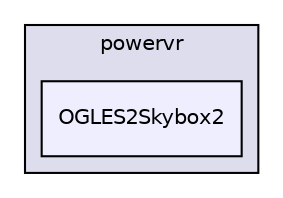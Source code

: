 digraph "PVR/SDK_3.4/Examples/Advanced/Skybox2/OGLES2/Build/Android/src/com/powervr/OGLES2Skybox2" {
  compound=true
  node [ fontsize="10", fontname="Helvetica"];
  edge [ labelfontsize="10", labelfontname="Helvetica"];
  subgraph clusterdir_c538a0dd53555545392aeedc8f6f14b8 {
    graph [ bgcolor="#ddddee", pencolor="black", label="powervr" fontname="Helvetica", fontsize="10", URL="dir_c538a0dd53555545392aeedc8f6f14b8.html"]
  dir_736a7e0cf8f256867cd56a2c9cf9565f [shape=box, label="OGLES2Skybox2", style="filled", fillcolor="#eeeeff", pencolor="black", URL="dir_736a7e0cf8f256867cd56a2c9cf9565f.html"];
  }
}
